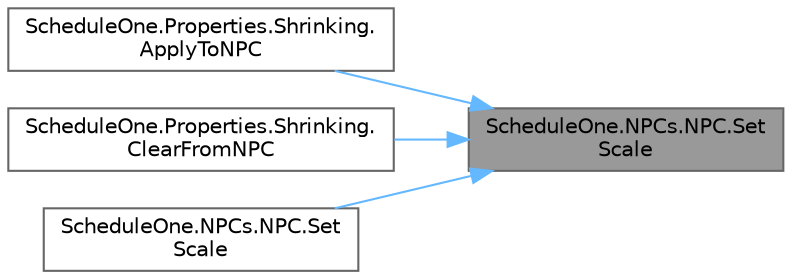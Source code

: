 digraph "ScheduleOne.NPCs.NPC.SetScale"
{
 // LATEX_PDF_SIZE
  bgcolor="transparent";
  edge [fontname=Helvetica,fontsize=10,labelfontname=Helvetica,labelfontsize=10];
  node [fontname=Helvetica,fontsize=10,shape=box,height=0.2,width=0.4];
  rankdir="RL";
  Node1 [id="Node000001",label="ScheduleOne.NPCs.NPC.Set\lScale",height=0.2,width=0.4,color="gray40", fillcolor="grey60", style="filled", fontcolor="black",tooltip=" "];
  Node1 -> Node2 [id="edge1_Node000001_Node000002",dir="back",color="steelblue1",style="solid",tooltip=" "];
  Node2 [id="Node000002",label="ScheduleOne.Properties.Shrinking.\lApplyToNPC",height=0.2,width=0.4,color="grey40", fillcolor="white", style="filled",URL="$class_schedule_one_1_1_properties_1_1_shrinking.html#a714a7c192ef2b6852d057fa2d040efad",tooltip=" "];
  Node1 -> Node3 [id="edge2_Node000001_Node000003",dir="back",color="steelblue1",style="solid",tooltip=" "];
  Node3 [id="Node000003",label="ScheduleOne.Properties.Shrinking.\lClearFromNPC",height=0.2,width=0.4,color="grey40", fillcolor="white", style="filled",URL="$class_schedule_one_1_1_properties_1_1_shrinking.html#a53abe45193daff167947bc0bfa46972f",tooltip=" "];
  Node1 -> Node4 [id="edge3_Node000001_Node000004",dir="back",color="steelblue1",style="solid",tooltip=" "];
  Node4 [id="Node000004",label="ScheduleOne.NPCs.NPC.Set\lScale",height=0.2,width=0.4,color="grey40", fillcolor="white", style="filled",URL="$class_schedule_one_1_1_n_p_cs_1_1_n_p_c.html#adc764315f36938443ef30f93c2045ae9",tooltip=" "];
}
